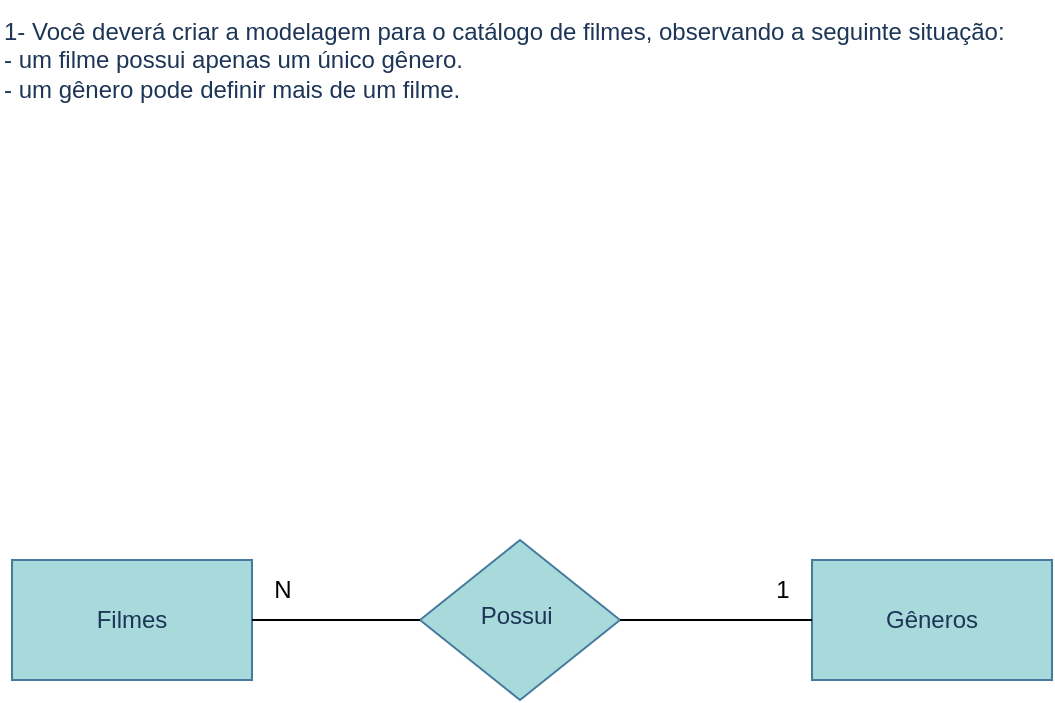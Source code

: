 <mxfile version="21.6.5" type="device" pages="3">
  <diagram id="C5RBs43oDa-KdzZeNtuy" name="Conceitual ">
    <mxGraphModel dx="1050" dy="523" grid="1" gridSize="10" guides="1" tooltips="1" connect="1" arrows="1" fold="1" page="1" pageScale="1" pageWidth="413" pageHeight="583" math="0" shadow="0">
      <root>
        <mxCell id="WIyWlLk6GJQsqaUBKTNV-0" />
        <mxCell id="WIyWlLk6GJQsqaUBKTNV-1" parent="WIyWlLk6GJQsqaUBKTNV-0" />
        <mxCell id="WIyWlLk6GJQsqaUBKTNV-6" value="Possui&amp;nbsp;" style="rhombus;whiteSpace=wrap;html=1;shadow=0;fontFamily=Helvetica;fontSize=12;align=center;strokeWidth=1;spacing=6;spacingTop=-4;rounded=0;labelBackgroundColor=none;fillColor=#A8DADC;strokeColor=#457B9D;fontColor=#1D3557;" parent="WIyWlLk6GJQsqaUBKTNV-1" vertex="1">
          <mxGeometry x="364" y="280" width="100" height="80" as="geometry" />
        </mxCell>
        <mxCell id="POBfcUkBsvV8UPlY4-i7-0" value="Filmes " style="rounded=0;whiteSpace=wrap;html=1;strokeColor=#457B9D;fontColor=#1D3557;fillColor=#A8DADC;" parent="WIyWlLk6GJQsqaUBKTNV-1" vertex="1">
          <mxGeometry x="160" y="290" width="120" height="60" as="geometry" />
        </mxCell>
        <mxCell id="POBfcUkBsvV8UPlY4-i7-2" value="Gêneros" style="rounded=0;whiteSpace=wrap;html=1;strokeColor=#457B9D;fontColor=#1D3557;fillColor=#A8DADC;" parent="WIyWlLk6GJQsqaUBKTNV-1" vertex="1">
          <mxGeometry x="560" y="290" width="120" height="60" as="geometry" />
        </mxCell>
        <mxCell id="POBfcUkBsvV8UPlY4-i7-3" value="&lt;div&gt;1- Você deverá criar a modelagem para o catálogo de filmes, observando a seguinte situação:&lt;/div&gt;&lt;div&gt;&lt;span style=&quot;background-color: initial;&quot;&gt;- um filme possui apenas um único gênero.&lt;/span&gt;&lt;/div&gt;&lt;div&gt;- um gênero pode definir mais de um filme.&lt;/div&gt;" style="text;html=1;align=left;verticalAlign=middle;resizable=0;points=[];autosize=1;strokeColor=none;fillColor=none;fontColor=#1D3557;" parent="WIyWlLk6GJQsqaUBKTNV-1" vertex="1">
          <mxGeometry x="154" y="10" width="520" height="60" as="geometry" />
        </mxCell>
        <mxCell id="VD9RybKe__wvm3yGxUpc-0" value="" style="endArrow=none;html=1;rounded=0;exitX=1;exitY=0.5;exitDx=0;exitDy=0;entryX=0;entryY=0.5;entryDx=0;entryDy=0;" parent="WIyWlLk6GJQsqaUBKTNV-1" source="POBfcUkBsvV8UPlY4-i7-0" target="WIyWlLk6GJQsqaUBKTNV-6" edge="1">
          <mxGeometry width="50" height="50" relative="1" as="geometry">
            <mxPoint x="370" y="220" as="sourcePoint" />
            <mxPoint x="420" y="170" as="targetPoint" />
          </mxGeometry>
        </mxCell>
        <mxCell id="VD9RybKe__wvm3yGxUpc-1" value="" style="endArrow=none;html=1;rounded=0;exitX=1;exitY=0.5;exitDx=0;exitDy=0;entryX=0;entryY=0.5;entryDx=0;entryDy=0;" parent="WIyWlLk6GJQsqaUBKTNV-1" source="WIyWlLk6GJQsqaUBKTNV-6" target="POBfcUkBsvV8UPlY4-i7-2" edge="1">
          <mxGeometry width="50" height="50" relative="1" as="geometry">
            <mxPoint x="390" y="260" as="sourcePoint" />
            <mxPoint x="440" y="210" as="targetPoint" />
          </mxGeometry>
        </mxCell>
        <mxCell id="VD9RybKe__wvm3yGxUpc-2" value="1" style="text;html=1;align=center;verticalAlign=middle;resizable=0;points=[];autosize=1;strokeColor=none;fillColor=none;" parent="WIyWlLk6GJQsqaUBKTNV-1" vertex="1">
          <mxGeometry x="530" y="290" width="30" height="30" as="geometry" />
        </mxCell>
        <mxCell id="VD9RybKe__wvm3yGxUpc-3" value="N" style="text;html=1;align=center;verticalAlign=middle;resizable=0;points=[];autosize=1;strokeColor=none;fillColor=none;" parent="WIyWlLk6GJQsqaUBKTNV-1" vertex="1">
          <mxGeometry x="280" y="290" width="30" height="30" as="geometry" />
        </mxCell>
      </root>
    </mxGraphModel>
  </diagram>
  <diagram name="Lógico" id="TKhM3BPO0FWflcWMbbzy">
    <mxGraphModel dx="1050" dy="523" grid="1" gridSize="10" guides="1" tooltips="1" connect="1" arrows="1" fold="1" page="1" pageScale="1" pageWidth="413" pageHeight="583" math="0" shadow="0">
      <root>
        <mxCell id="jc1ZXN-wj6P7F9J8lRHd-0" />
        <mxCell id="jc1ZXN-wj6P7F9J8lRHd-1" parent="jc1ZXN-wj6P7F9J8lRHd-0" />
        <mxCell id="jc1ZXN-wj6P7F9J8lRHd-5" value="&lt;div&gt;1- Você deverá criar a modelagem para o catálogo de filmes, observando a seguinte situação:&lt;/div&gt;&lt;div&gt;&lt;span style=&quot;background-color: initial;&quot;&gt;- um filme possui apenas um único gênero.&lt;/span&gt;&lt;/div&gt;&lt;div&gt;- um gênero pode definir mais de um filme.&lt;/div&gt;" style="text;html=1;align=left;verticalAlign=middle;resizable=0;points=[];autosize=1;strokeColor=none;fillColor=none;fontColor=#1D3557;labelBackgroundColor=none;" vertex="1" parent="jc1ZXN-wj6P7F9J8lRHd-1">
          <mxGeometry x="154" y="10" width="520" height="60" as="geometry" />
        </mxCell>
        <mxCell id="tQplqtwVAzQBTMalBLEG-0" value="Filme" style="shape=table;startSize=30;container=1;collapsible=1;childLayout=tableLayout;fixedRows=1;rowLines=0;fontStyle=1;align=center;resizeLast=1;html=1;whiteSpace=wrap;labelBackgroundColor=none;fillColor=#A8DADC;strokeColor=#457B9D;fontColor=#1D3557;" vertex="1" parent="jc1ZXN-wj6P7F9J8lRHd-1">
          <mxGeometry x="160" y="120" width="180" height="120" as="geometry" />
        </mxCell>
        <mxCell id="tQplqtwVAzQBTMalBLEG-1" value="" style="shape=tableRow;horizontal=0;startSize=0;swimlaneHead=0;swimlaneBody=0;fillColor=none;collapsible=0;dropTarget=0;points=[[0,0.5],[1,0.5]];portConstraint=eastwest;top=0;left=0;right=0;bottom=0;html=1;labelBackgroundColor=none;strokeColor=#457B9D;fontColor=#1D3557;" vertex="1" parent="tQplqtwVAzQBTMalBLEG-0">
          <mxGeometry y="30" width="180" height="30" as="geometry" />
        </mxCell>
        <mxCell id="tQplqtwVAzQBTMalBLEG-2" value="PK" style="shape=partialRectangle;connectable=0;fillColor=none;top=0;left=0;bottom=0;right=0;fontStyle=1;overflow=hidden;html=1;whiteSpace=wrap;labelBackgroundColor=none;strokeColor=#457B9D;fontColor=#1D3557;" vertex="1" parent="tQplqtwVAzQBTMalBLEG-1">
          <mxGeometry width="60" height="30" as="geometry">
            <mxRectangle width="60" height="30" as="alternateBounds" />
          </mxGeometry>
        </mxCell>
        <mxCell id="tQplqtwVAzQBTMalBLEG-3" value="Id_Filme" style="shape=partialRectangle;connectable=0;fillColor=none;top=0;left=0;bottom=0;right=0;align=left;spacingLeft=6;fontStyle=5;overflow=hidden;html=1;whiteSpace=wrap;labelBackgroundColor=none;strokeColor=#457B9D;fontColor=#1D3557;" vertex="1" parent="tQplqtwVAzQBTMalBLEG-1">
          <mxGeometry x="60" width="120" height="30" as="geometry">
            <mxRectangle width="120" height="30" as="alternateBounds" />
          </mxGeometry>
        </mxCell>
        <mxCell id="tQplqtwVAzQBTMalBLEG-4" value="" style="shape=tableRow;horizontal=0;startSize=0;swimlaneHead=0;swimlaneBody=0;fillColor=none;collapsible=0;dropTarget=0;points=[[0,0.5],[1,0.5]];portConstraint=eastwest;top=0;left=0;right=0;bottom=1;html=1;labelBackgroundColor=none;strokeColor=#457B9D;fontColor=#1D3557;" vertex="1" parent="tQplqtwVAzQBTMalBLEG-0">
          <mxGeometry y="60" width="180" height="30" as="geometry" />
        </mxCell>
        <mxCell id="tQplqtwVAzQBTMalBLEG-5" value="FK" style="shape=partialRectangle;connectable=0;fillColor=none;top=0;left=0;bottom=0;right=0;fontStyle=1;overflow=hidden;html=1;whiteSpace=wrap;labelBackgroundColor=none;strokeColor=#457B9D;fontColor=#1D3557;" vertex="1" parent="tQplqtwVAzQBTMalBLEG-4">
          <mxGeometry width="60" height="30" as="geometry">
            <mxRectangle width="60" height="30" as="alternateBounds" />
          </mxGeometry>
        </mxCell>
        <mxCell id="tQplqtwVAzQBTMalBLEG-6" value="Id_Gênero" style="shape=partialRectangle;connectable=0;fillColor=none;top=0;left=0;bottom=0;right=0;align=left;spacingLeft=6;fontStyle=5;overflow=hidden;html=1;whiteSpace=wrap;labelBackgroundColor=none;strokeColor=#457B9D;fontColor=#1D3557;" vertex="1" parent="tQplqtwVAzQBTMalBLEG-4">
          <mxGeometry x="60" width="120" height="30" as="geometry">
            <mxRectangle width="120" height="30" as="alternateBounds" />
          </mxGeometry>
        </mxCell>
        <mxCell id="tQplqtwVAzQBTMalBLEG-7" value="" style="shape=tableRow;horizontal=0;startSize=0;swimlaneHead=0;swimlaneBody=0;fillColor=none;collapsible=0;dropTarget=0;points=[[0,0.5],[1,0.5]];portConstraint=eastwest;top=0;left=0;right=0;bottom=0;html=1;labelBackgroundColor=none;strokeColor=#457B9D;fontColor=#1D3557;" vertex="1" parent="tQplqtwVAzQBTMalBLEG-0">
          <mxGeometry y="90" width="180" height="30" as="geometry" />
        </mxCell>
        <mxCell id="tQplqtwVAzQBTMalBLEG-8" value="" style="shape=partialRectangle;connectable=0;fillColor=none;top=0;left=0;bottom=0;right=0;editable=1;overflow=hidden;html=1;whiteSpace=wrap;labelBackgroundColor=none;strokeColor=#457B9D;fontColor=#1D3557;" vertex="1" parent="tQplqtwVAzQBTMalBLEG-7">
          <mxGeometry width="60" height="30" as="geometry">
            <mxRectangle width="60" height="30" as="alternateBounds" />
          </mxGeometry>
        </mxCell>
        <mxCell id="tQplqtwVAzQBTMalBLEG-9" value="Título" style="shape=partialRectangle;connectable=0;fillColor=none;top=0;left=0;bottom=0;right=0;align=left;spacingLeft=6;overflow=hidden;html=1;whiteSpace=wrap;labelBackgroundColor=none;strokeColor=#457B9D;fontColor=#1D3557;" vertex="1" parent="tQplqtwVAzQBTMalBLEG-7">
          <mxGeometry x="60" width="120" height="30" as="geometry">
            <mxRectangle width="120" height="30" as="alternateBounds" />
          </mxGeometry>
        </mxCell>
        <mxCell id="tQplqtwVAzQBTMalBLEG-23" value="Gênero" style="shape=table;startSize=30;container=1;collapsible=1;childLayout=tableLayout;fixedRows=1;rowLines=0;fontStyle=1;align=center;resizeLast=1;html=1;labelBackgroundColor=none;fillColor=#A8DADC;strokeColor=#457B9D;fontColor=#1D3557;" vertex="1" parent="jc1ZXN-wj6P7F9J8lRHd-1">
          <mxGeometry x="500" y="120" width="180" height="90" as="geometry" />
        </mxCell>
        <mxCell id="tQplqtwVAzQBTMalBLEG-24" value="" style="shape=tableRow;horizontal=0;startSize=0;swimlaneHead=0;swimlaneBody=0;fillColor=none;collapsible=0;dropTarget=0;points=[[0,0.5],[1,0.5]];portConstraint=eastwest;top=0;left=0;right=0;bottom=1;labelBackgroundColor=none;strokeColor=#457B9D;fontColor=#1D3557;" vertex="1" parent="tQplqtwVAzQBTMalBLEG-23">
          <mxGeometry y="30" width="180" height="30" as="geometry" />
        </mxCell>
        <mxCell id="tQplqtwVAzQBTMalBLEG-25" value="PK" style="shape=partialRectangle;connectable=0;fillColor=none;top=0;left=0;bottom=0;right=0;fontStyle=1;overflow=hidden;whiteSpace=wrap;html=1;labelBackgroundColor=none;strokeColor=#457B9D;fontColor=#1D3557;" vertex="1" parent="tQplqtwVAzQBTMalBLEG-24">
          <mxGeometry width="30" height="30" as="geometry">
            <mxRectangle width="30" height="30" as="alternateBounds" />
          </mxGeometry>
        </mxCell>
        <mxCell id="tQplqtwVAzQBTMalBLEG-26" value="Id_Gênero" style="shape=partialRectangle;connectable=0;fillColor=none;top=0;left=0;bottom=0;right=0;align=left;spacingLeft=6;fontStyle=5;overflow=hidden;whiteSpace=wrap;html=1;labelBackgroundColor=none;strokeColor=#457B9D;fontColor=#1D3557;" vertex="1" parent="tQplqtwVAzQBTMalBLEG-24">
          <mxGeometry x="30" width="150" height="30" as="geometry">
            <mxRectangle width="150" height="30" as="alternateBounds" />
          </mxGeometry>
        </mxCell>
        <mxCell id="tQplqtwVAzQBTMalBLEG-27" value="" style="shape=tableRow;horizontal=0;startSize=0;swimlaneHead=0;swimlaneBody=0;fillColor=none;collapsible=0;dropTarget=0;points=[[0,0.5],[1,0.5]];portConstraint=eastwest;top=0;left=0;right=0;bottom=0;labelBackgroundColor=none;strokeColor=#457B9D;fontColor=#1D3557;" vertex="1" parent="tQplqtwVAzQBTMalBLEG-23">
          <mxGeometry y="60" width="180" height="30" as="geometry" />
        </mxCell>
        <mxCell id="tQplqtwVAzQBTMalBLEG-28" value="" style="shape=partialRectangle;connectable=0;fillColor=none;top=0;left=0;bottom=0;right=0;editable=1;overflow=hidden;whiteSpace=wrap;html=1;labelBackgroundColor=none;strokeColor=#457B9D;fontColor=#1D3557;" vertex="1" parent="tQplqtwVAzQBTMalBLEG-27">
          <mxGeometry width="30" height="30" as="geometry">
            <mxRectangle width="30" height="30" as="alternateBounds" />
          </mxGeometry>
        </mxCell>
        <mxCell id="tQplqtwVAzQBTMalBLEG-29" value="NomeGênero" style="shape=partialRectangle;connectable=0;fillColor=none;top=0;left=0;bottom=0;right=0;align=left;spacingLeft=6;overflow=hidden;whiteSpace=wrap;html=1;labelBackgroundColor=none;strokeColor=#457B9D;fontColor=#1D3557;" vertex="1" parent="tQplqtwVAzQBTMalBLEG-27">
          <mxGeometry x="30" width="150" height="30" as="geometry">
            <mxRectangle width="150" height="30" as="alternateBounds" />
          </mxGeometry>
        </mxCell>
        <mxCell id="tQplqtwVAzQBTMalBLEG-36" value="" style="edgeStyle=entityRelationEdgeStyle;fontSize=12;html=1;endArrow=ERoneToMany;rounded=0;entryX=1;entryY=0.5;entryDx=0;entryDy=0;exitX=0;exitY=0.5;exitDx=0;exitDy=0;labelBackgroundColor=none;strokeColor=#457B9D;fontColor=default;" edge="1" parent="jc1ZXN-wj6P7F9J8lRHd-1" source="tQplqtwVAzQBTMalBLEG-24" target="tQplqtwVAzQBTMalBLEG-4">
          <mxGeometry width="100" height="100" relative="1" as="geometry">
            <mxPoint x="390" y="145" as="sourcePoint" />
            <mxPoint x="490" y="45" as="targetPoint" />
          </mxGeometry>
        </mxCell>
      </root>
    </mxGraphModel>
  </diagram>
  <diagram name="Físico" id="fUsnk2kVmg0rDF9Eqqc-">
    <mxGraphModel dx="1050" dy="523" grid="1" gridSize="10" guides="1" tooltips="1" connect="1" arrows="1" fold="1" page="1" pageScale="1" pageWidth="413" pageHeight="583" math="0" shadow="0">
      <root>
        <mxCell id="tbC_GjuaOIaOPrdBfipu-0" />
        <mxCell id="tbC_GjuaOIaOPrdBfipu-1" parent="tbC_GjuaOIaOPrdBfipu-0" />
        <mxCell id="tbC_GjuaOIaOPrdBfipu-5" value="&lt;div&gt;1- Você deverá criar a modelagem para o catálogo de filmes, observando a seguinte situação:&lt;/div&gt;&lt;div&gt;&lt;span style=&quot;background-color: initial;&quot;&gt;- um filme possui apenas um único gênero.&lt;/span&gt;&lt;/div&gt;&lt;div&gt;- um gênero pode definir mais de um filme.&lt;/div&gt;" style="text;html=1;align=left;verticalAlign=middle;resizable=0;points=[];autosize=1;strokeColor=none;fillColor=none;fontColor=#1D3557;labelBackgroundColor=none;" vertex="1" parent="tbC_GjuaOIaOPrdBfipu-1">
          <mxGeometry x="154" y="10" width="520" height="60" as="geometry" />
        </mxCell>
        <mxCell id="wp5M7ANsTshwsQLQN0P1-18" value="Gênero" style="shape=table;startSize=30;container=1;collapsible=0;childLayout=tableLayout;strokeColor=#457B9D;fontSize=16;labelBackgroundColor=none;fillColor=#A8DADC;fontColor=#1D3557;" vertex="1" parent="tbC_GjuaOIaOPrdBfipu-1">
          <mxGeometry x="480" y="120" width="200" height="190" as="geometry" />
        </mxCell>
        <mxCell id="wp5M7ANsTshwsQLQN0P1-19" value="" style="shape=tableRow;horizontal=0;startSize=0;swimlaneHead=0;swimlaneBody=0;strokeColor=#457B9D;top=0;left=0;bottom=0;right=0;collapsible=0;dropTarget=0;fillColor=none;points=[[0,0.5],[1,0.5]];portConstraint=eastwest;fontSize=16;labelBackgroundColor=none;fontColor=#1D3557;" vertex="1" parent="wp5M7ANsTshwsQLQN0P1-18">
          <mxGeometry y="30" width="200" height="40" as="geometry" />
        </mxCell>
        <mxCell id="wp5M7ANsTshwsQLQN0P1-47" value="Id_Gênero" style="shape=partialRectangle;html=1;whiteSpace=wrap;connectable=0;strokeColor=#457B9D;overflow=hidden;fillColor=none;top=0;left=0;bottom=0;right=0;pointerEvents=1;fontSize=16;labelBackgroundColor=none;fontColor=#1D3557;" vertex="1" parent="wp5M7ANsTshwsQLQN0P1-19">
          <mxGeometry width="90" height="40" as="geometry">
            <mxRectangle width="90" height="40" as="alternateBounds" />
          </mxGeometry>
        </mxCell>
        <mxCell id="wp5M7ANsTshwsQLQN0P1-21" value="NomeGenero" style="shape=partialRectangle;html=1;whiteSpace=wrap;connectable=0;strokeColor=#457B9D;overflow=hidden;fillColor=none;top=0;left=0;bottom=0;right=0;pointerEvents=1;fontSize=16;labelBackgroundColor=none;fontColor=#1D3557;" vertex="1" parent="wp5M7ANsTshwsQLQN0P1-19">
          <mxGeometry x="90" width="110" height="40" as="geometry">
            <mxRectangle width="110" height="40" as="alternateBounds" />
          </mxGeometry>
        </mxCell>
        <mxCell id="wp5M7ANsTshwsQLQN0P1-23" value="" style="shape=tableRow;horizontal=0;startSize=0;swimlaneHead=0;swimlaneBody=0;strokeColor=#457B9D;top=0;left=0;bottom=0;right=0;collapsible=0;dropTarget=0;fillColor=none;points=[[0,0.5],[1,0.5]];portConstraint=eastwest;fontSize=16;labelBackgroundColor=none;fontColor=#1D3557;" vertex="1" parent="wp5M7ANsTshwsQLQN0P1-18">
          <mxGeometry y="70" width="200" height="40" as="geometry" />
        </mxCell>
        <mxCell id="wp5M7ANsTshwsQLQN0P1-48" value="1" style="shape=partialRectangle;html=1;whiteSpace=wrap;connectable=0;strokeColor=#457B9D;overflow=hidden;fillColor=none;top=0;left=0;bottom=0;right=0;pointerEvents=1;fontSize=16;labelBackgroundColor=none;fontColor=#1D3557;" vertex="1" parent="wp5M7ANsTshwsQLQN0P1-23">
          <mxGeometry width="90" height="40" as="geometry">
            <mxRectangle width="90" height="40" as="alternateBounds" />
          </mxGeometry>
        </mxCell>
        <mxCell id="wp5M7ANsTshwsQLQN0P1-25" value="Ação" style="shape=partialRectangle;html=1;whiteSpace=wrap;connectable=0;strokeColor=#457B9D;overflow=hidden;fillColor=none;top=0;left=0;bottom=0;right=0;pointerEvents=1;fontSize=16;labelBackgroundColor=none;fontColor=#1D3557;" vertex="1" parent="wp5M7ANsTshwsQLQN0P1-23">
          <mxGeometry x="90" width="110" height="40" as="geometry">
            <mxRectangle width="110" height="40" as="alternateBounds" />
          </mxGeometry>
        </mxCell>
        <mxCell id="wp5M7ANsTshwsQLQN0P1-27" value="" style="shape=tableRow;horizontal=0;startSize=0;swimlaneHead=0;swimlaneBody=0;strokeColor=#457B9D;top=0;left=0;bottom=0;right=0;collapsible=0;dropTarget=0;fillColor=none;points=[[0,0.5],[1,0.5]];portConstraint=eastwest;fontSize=16;labelBackgroundColor=none;fontColor=#1D3557;" vertex="1" parent="wp5M7ANsTshwsQLQN0P1-18">
          <mxGeometry y="110" width="200" height="40" as="geometry" />
        </mxCell>
        <mxCell id="wp5M7ANsTshwsQLQN0P1-49" value="2" style="shape=partialRectangle;html=1;whiteSpace=wrap;connectable=0;strokeColor=#457B9D;overflow=hidden;fillColor=none;top=0;left=0;bottom=0;right=0;pointerEvents=1;fontSize=16;labelBackgroundColor=none;fontColor=#1D3557;" vertex="1" parent="wp5M7ANsTshwsQLQN0P1-27">
          <mxGeometry width="90" height="40" as="geometry">
            <mxRectangle width="90" height="40" as="alternateBounds" />
          </mxGeometry>
        </mxCell>
        <mxCell id="wp5M7ANsTshwsQLQN0P1-29" value="Aventura" style="shape=partialRectangle;html=1;whiteSpace=wrap;connectable=0;strokeColor=#457B9D;overflow=hidden;fillColor=none;top=0;left=0;bottom=0;right=0;pointerEvents=1;fontSize=16;labelBackgroundColor=none;fontColor=#1D3557;" vertex="1" parent="wp5M7ANsTshwsQLQN0P1-27">
          <mxGeometry x="90" width="110" height="40" as="geometry">
            <mxRectangle width="110" height="40" as="alternateBounds" />
          </mxGeometry>
        </mxCell>
        <mxCell id="wp5M7ANsTshwsQLQN0P1-51" style="shape=tableRow;horizontal=0;startSize=0;swimlaneHead=0;swimlaneBody=0;strokeColor=#457B9D;top=0;left=0;bottom=0;right=0;collapsible=0;dropTarget=0;fillColor=none;points=[[0,0.5],[1,0.5]];portConstraint=eastwest;fontSize=16;labelBackgroundColor=none;fontColor=#1D3557;" vertex="1" parent="wp5M7ANsTshwsQLQN0P1-18">
          <mxGeometry y="150" width="200" height="40" as="geometry" />
        </mxCell>
        <mxCell id="wp5M7ANsTshwsQLQN0P1-52" value="3" style="shape=partialRectangle;html=1;whiteSpace=wrap;connectable=0;strokeColor=#457B9D;overflow=hidden;fillColor=none;top=0;left=0;bottom=0;right=0;pointerEvents=1;fontSize=16;labelBackgroundColor=none;fontColor=#1D3557;" vertex="1" parent="wp5M7ANsTshwsQLQN0P1-51">
          <mxGeometry width="90" height="40" as="geometry">
            <mxRectangle width="90" height="40" as="alternateBounds" />
          </mxGeometry>
        </mxCell>
        <mxCell id="wp5M7ANsTshwsQLQN0P1-53" value="Comédia" style="shape=partialRectangle;html=1;whiteSpace=wrap;connectable=0;strokeColor=#457B9D;overflow=hidden;fillColor=none;top=0;left=0;bottom=0;right=0;pointerEvents=1;fontSize=16;labelBackgroundColor=none;fontColor=#1D3557;" vertex="1" parent="wp5M7ANsTshwsQLQN0P1-51">
          <mxGeometry x="90" width="110" height="40" as="geometry">
            <mxRectangle width="110" height="40" as="alternateBounds" />
          </mxGeometry>
        </mxCell>
        <mxCell id="wp5M7ANsTshwsQLQN0P1-31" value="Filme" style="shape=table;startSize=30;container=1;collapsible=0;childLayout=tableLayout;strokeColor=#457B9D;fontSize=16;labelBackgroundColor=none;fillColor=#A8DADC;fontColor=#1D3557;" vertex="1" parent="tbC_GjuaOIaOPrdBfipu-1">
          <mxGeometry x="154" y="120" width="260" height="270" as="geometry" />
        </mxCell>
        <mxCell id="wp5M7ANsTshwsQLQN0P1-32" value="" style="shape=tableRow;horizontal=0;startSize=0;swimlaneHead=0;swimlaneBody=0;strokeColor=#457B9D;top=0;left=0;bottom=0;right=0;collapsible=0;dropTarget=0;fillColor=none;points=[[0,0.5],[1,0.5]];portConstraint=eastwest;fontSize=16;labelBackgroundColor=none;fontColor=#1D3557;" vertex="1" parent="wp5M7ANsTshwsQLQN0P1-31">
          <mxGeometry y="30" width="260" height="60" as="geometry" />
        </mxCell>
        <mxCell id="wp5M7ANsTshwsQLQN0P1-33" value="Id_Filme" style="shape=partialRectangle;html=1;whiteSpace=wrap;connectable=0;strokeColor=#457B9D;overflow=hidden;fillColor=none;top=0;left=0;bottom=0;right=0;pointerEvents=1;fontSize=16;labelBackgroundColor=none;fontColor=#1D3557;" vertex="1" parent="wp5M7ANsTshwsQLQN0P1-32">
          <mxGeometry width="87" height="60" as="geometry">
            <mxRectangle width="87" height="60" as="alternateBounds" />
          </mxGeometry>
        </mxCell>
        <mxCell id="wp5M7ANsTshwsQLQN0P1-34" value="Id_Gênero" style="shape=partialRectangle;html=1;whiteSpace=wrap;connectable=0;strokeColor=#457B9D;overflow=hidden;fillColor=none;top=0;left=0;bottom=0;right=0;pointerEvents=1;fontSize=16;labelBackgroundColor=none;fontColor=#1D3557;" vertex="1" parent="wp5M7ANsTshwsQLQN0P1-32">
          <mxGeometry x="87" width="86" height="60" as="geometry">
            <mxRectangle width="86" height="60" as="alternateBounds" />
          </mxGeometry>
        </mxCell>
        <mxCell id="wp5M7ANsTshwsQLQN0P1-35" value="Titulo" style="shape=partialRectangle;html=1;whiteSpace=wrap;connectable=0;strokeColor=#457B9D;overflow=hidden;fillColor=none;top=0;left=0;bottom=0;right=0;pointerEvents=1;fontSize=16;labelBackgroundColor=none;fontColor=#1D3557;" vertex="1" parent="wp5M7ANsTshwsQLQN0P1-32">
          <mxGeometry x="173" width="87" height="60" as="geometry">
            <mxRectangle width="87" height="60" as="alternateBounds" />
          </mxGeometry>
        </mxCell>
        <mxCell id="wp5M7ANsTshwsQLQN0P1-36" value="" style="shape=tableRow;horizontal=0;startSize=0;swimlaneHead=0;swimlaneBody=0;strokeColor=#457B9D;top=0;left=0;bottom=0;right=0;collapsible=0;dropTarget=0;fillColor=none;points=[[0,0.5],[1,0.5]];portConstraint=eastwest;fontSize=16;labelBackgroundColor=none;fontColor=#1D3557;" vertex="1" parent="wp5M7ANsTshwsQLQN0P1-31">
          <mxGeometry y="90" width="260" height="60" as="geometry" />
        </mxCell>
        <mxCell id="wp5M7ANsTshwsQLQN0P1-37" value="1" style="shape=partialRectangle;html=1;whiteSpace=wrap;connectable=0;strokeColor=#457B9D;overflow=hidden;fillColor=none;top=0;left=0;bottom=0;right=0;pointerEvents=1;fontSize=16;labelBackgroundColor=none;fontColor=#1D3557;" vertex="1" parent="wp5M7ANsTshwsQLQN0P1-36">
          <mxGeometry width="87" height="60" as="geometry">
            <mxRectangle width="87" height="60" as="alternateBounds" />
          </mxGeometry>
        </mxCell>
        <mxCell id="wp5M7ANsTshwsQLQN0P1-38" value="2" style="shape=partialRectangle;html=1;whiteSpace=wrap;connectable=0;strokeColor=#457B9D;overflow=hidden;fillColor=none;top=0;left=0;bottom=0;right=0;pointerEvents=1;fontSize=16;labelBackgroundColor=none;fontColor=#1D3557;" vertex="1" parent="wp5M7ANsTshwsQLQN0P1-36">
          <mxGeometry x="87" width="86" height="60" as="geometry">
            <mxRectangle width="86" height="60" as="alternateBounds" />
          </mxGeometry>
        </mxCell>
        <mxCell id="wp5M7ANsTshwsQLQN0P1-39" value="Resgate" style="shape=partialRectangle;html=1;whiteSpace=wrap;connectable=0;strokeColor=#457B9D;overflow=hidden;fillColor=none;top=0;left=0;bottom=0;right=0;pointerEvents=1;fontSize=16;labelBackgroundColor=none;fontColor=#1D3557;" vertex="1" parent="wp5M7ANsTshwsQLQN0P1-36">
          <mxGeometry x="173" width="87" height="60" as="geometry">
            <mxRectangle width="87" height="60" as="alternateBounds" />
          </mxGeometry>
        </mxCell>
        <mxCell id="wp5M7ANsTshwsQLQN0P1-40" value="" style="shape=tableRow;horizontal=0;startSize=0;swimlaneHead=0;swimlaneBody=0;strokeColor=#457B9D;top=0;left=0;bottom=0;right=0;collapsible=0;dropTarget=0;fillColor=none;points=[[0,0.5],[1,0.5]];portConstraint=eastwest;fontSize=16;labelBackgroundColor=none;fontColor=#1D3557;" vertex="1" parent="wp5M7ANsTshwsQLQN0P1-31">
          <mxGeometry y="150" width="260" height="60" as="geometry" />
        </mxCell>
        <mxCell id="wp5M7ANsTshwsQLQN0P1-41" value="2" style="shape=partialRectangle;html=1;whiteSpace=wrap;connectable=0;strokeColor=#457B9D;overflow=hidden;fillColor=none;top=0;left=0;bottom=0;right=0;pointerEvents=1;fontSize=16;labelBackgroundColor=none;fontColor=#1D3557;" vertex="1" parent="wp5M7ANsTshwsQLQN0P1-40">
          <mxGeometry width="87" height="60" as="geometry">
            <mxRectangle width="87" height="60" as="alternateBounds" />
          </mxGeometry>
        </mxCell>
        <mxCell id="wp5M7ANsTshwsQLQN0P1-42" value="1" style="shape=partialRectangle;html=1;whiteSpace=wrap;connectable=0;strokeColor=#457B9D;overflow=hidden;fillColor=none;top=0;left=0;bottom=0;right=0;pointerEvents=1;fontSize=16;labelBackgroundColor=none;fontColor=#1D3557;" vertex="1" parent="wp5M7ANsTshwsQLQN0P1-40">
          <mxGeometry x="87" width="86" height="60" as="geometry">
            <mxRectangle width="86" height="60" as="alternateBounds" />
          </mxGeometry>
        </mxCell>
        <mxCell id="wp5M7ANsTshwsQLQN0P1-43" value="A Origem" style="shape=partialRectangle;html=1;whiteSpace=wrap;connectable=0;strokeColor=#457B9D;overflow=hidden;fillColor=none;top=0;left=0;bottom=0;right=0;pointerEvents=1;fontSize=16;labelBackgroundColor=none;fontColor=#1D3557;" vertex="1" parent="wp5M7ANsTshwsQLQN0P1-40">
          <mxGeometry x="173" width="87" height="60" as="geometry">
            <mxRectangle width="87" height="60" as="alternateBounds" />
          </mxGeometry>
        </mxCell>
        <mxCell id="mgBHaHCwtdm_yX9GPJXr-0" style="shape=tableRow;horizontal=0;startSize=0;swimlaneHead=0;swimlaneBody=0;strokeColor=#457B9D;top=0;left=0;bottom=0;right=0;collapsible=0;dropTarget=0;fillColor=none;points=[[0,0.5],[1,0.5]];portConstraint=eastwest;fontSize=16;labelBackgroundColor=none;fontColor=#1D3557;" vertex="1" parent="wp5M7ANsTshwsQLQN0P1-31">
          <mxGeometry y="210" width="260" height="60" as="geometry" />
        </mxCell>
        <mxCell id="mgBHaHCwtdm_yX9GPJXr-1" value="3" style="shape=partialRectangle;html=1;whiteSpace=wrap;connectable=0;strokeColor=#457B9D;overflow=hidden;fillColor=none;top=0;left=0;bottom=0;right=0;pointerEvents=1;fontSize=16;labelBackgroundColor=none;fontColor=#1D3557;" vertex="1" parent="mgBHaHCwtdm_yX9GPJXr-0">
          <mxGeometry width="87" height="60" as="geometry">
            <mxRectangle width="87" height="60" as="alternateBounds" />
          </mxGeometry>
        </mxCell>
        <mxCell id="mgBHaHCwtdm_yX9GPJXr-2" value="3" style="shape=partialRectangle;html=1;whiteSpace=wrap;connectable=0;strokeColor=#457B9D;overflow=hidden;fillColor=none;top=0;left=0;bottom=0;right=0;pointerEvents=1;fontSize=16;labelBackgroundColor=none;fontColor=#1D3557;" vertex="1" parent="mgBHaHCwtdm_yX9GPJXr-0">
          <mxGeometry x="87" width="86" height="60" as="geometry">
            <mxRectangle width="86" height="60" as="alternateBounds" />
          </mxGeometry>
        </mxCell>
        <mxCell id="mgBHaHCwtdm_yX9GPJXr-3" value="O Menu" style="shape=partialRectangle;html=1;whiteSpace=wrap;connectable=0;strokeColor=#457B9D;overflow=hidden;fillColor=none;top=0;left=0;bottom=0;right=0;pointerEvents=1;fontSize=16;labelBackgroundColor=none;fontColor=#1D3557;" vertex="1" parent="mgBHaHCwtdm_yX9GPJXr-0">
          <mxGeometry x="173" width="87" height="60" as="geometry">
            <mxRectangle width="87" height="60" as="alternateBounds" />
          </mxGeometry>
        </mxCell>
      </root>
    </mxGraphModel>
  </diagram>
</mxfile>
